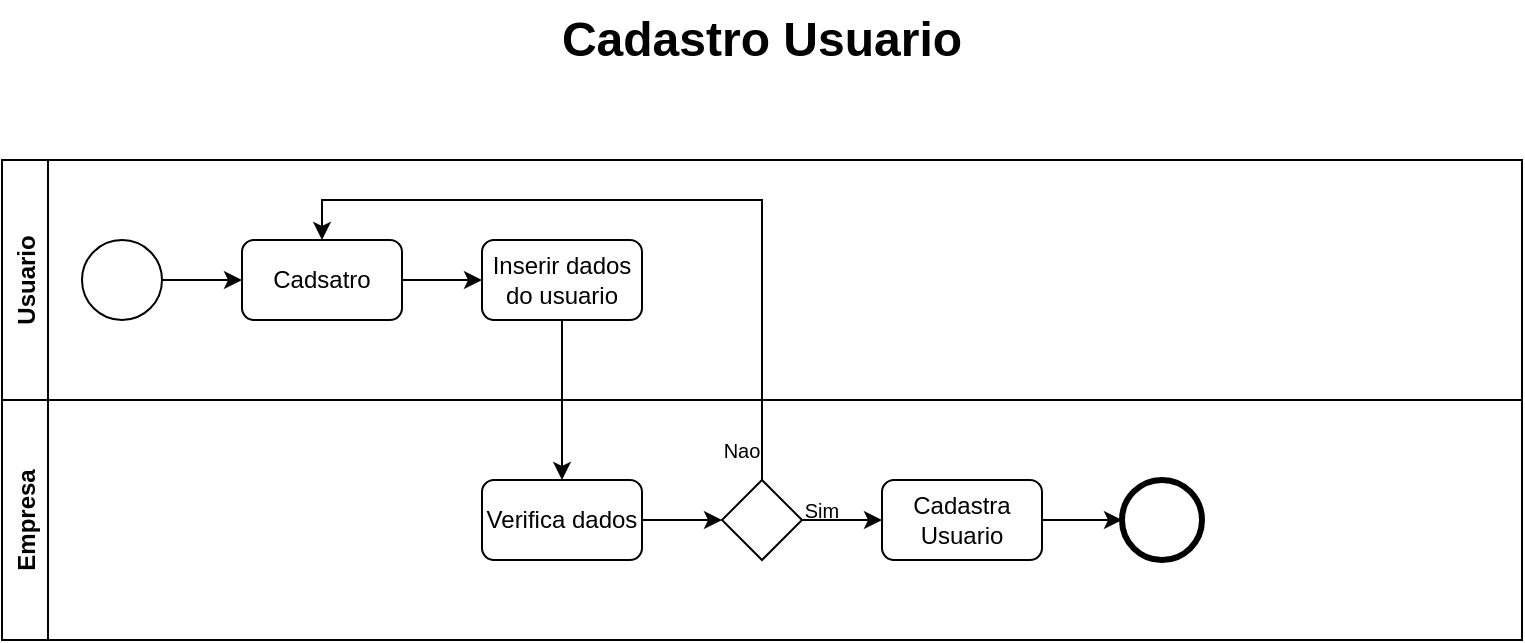<mxfile version="20.2.7" type="device" pages="3"><diagram id="iO8I31M1HO7iEmBMHilC" name="Cadastra Usuario"><mxGraphModel dx="981" dy="1695" grid="1" gridSize="10" guides="1" tooltips="1" connect="1" arrows="1" fold="1" page="1" pageScale="1" pageWidth="827" pageHeight="1169" math="0" shadow="0"><root><mxCell id="0"/><mxCell id="1" parent="0"/><mxCell id="SkQQ3skMiEvJpPwn65Zl-1" value="Usuario" style="swimlane;horizontal=0;" parent="1" vertex="1"><mxGeometry x="40" y="-1080" width="760" height="120" as="geometry"><mxRectangle x="40" y="-1080" width="40" height="150" as="alternateBounds"/></mxGeometry></mxCell><mxCell id="SkQQ3skMiEvJpPwn65Zl-11" style="edgeStyle=orthogonalEdgeStyle;rounded=0;orthogonalLoop=1;jettySize=auto;html=1;exitX=1;exitY=0.5;exitDx=0;exitDy=0;entryX=0;entryY=0.5;entryDx=0;entryDy=0;" parent="SkQQ3skMiEvJpPwn65Zl-1" source="SkQQ3skMiEvJpPwn65Zl-7" target="SkQQ3skMiEvJpPwn65Zl-10" edge="1"><mxGeometry relative="1" as="geometry"/></mxCell><mxCell id="SkQQ3skMiEvJpPwn65Zl-7" value="" style="ellipse;whiteSpace=wrap;html=1;aspect=fixed;" parent="SkQQ3skMiEvJpPwn65Zl-1" vertex="1"><mxGeometry x="40" y="40" width="40" height="40" as="geometry"/></mxCell><mxCell id="SkQQ3skMiEvJpPwn65Zl-10" value="Cadsatro" style="rounded=1;whiteSpace=wrap;html=1;" parent="SkQQ3skMiEvJpPwn65Zl-1" vertex="1"><mxGeometry x="120" y="40" width="80" height="40" as="geometry"/></mxCell><mxCell id="SkQQ3skMiEvJpPwn65Zl-13" value="Inserir dados do usuario" style="rounded=1;whiteSpace=wrap;html=1;" parent="SkQQ3skMiEvJpPwn65Zl-1" vertex="1"><mxGeometry x="240" y="40" width="80" height="40" as="geometry"/></mxCell><mxCell id="SkQQ3skMiEvJpPwn65Zl-4" value="Empresa" style="swimlane;horizontal=0;" parent="1" vertex="1"><mxGeometry x="40" y="-960" width="760" height="120" as="geometry"><mxRectangle x="40" y="-1120" width="40" height="150" as="alternateBounds"/></mxGeometry></mxCell><mxCell id="SkQQ3skMiEvJpPwn65Zl-20" style="edgeStyle=orthogonalEdgeStyle;rounded=0;orthogonalLoop=1;jettySize=auto;html=1;entryX=0;entryY=0.5;entryDx=0;entryDy=0;" parent="SkQQ3skMiEvJpPwn65Zl-4" source="SkQQ3skMiEvJpPwn65Zl-14" target="SkQQ3skMiEvJpPwn65Zl-19" edge="1"><mxGeometry relative="1" as="geometry"/></mxCell><mxCell id="SkQQ3skMiEvJpPwn65Zl-14" value="Verifica dados" style="rounded=1;whiteSpace=wrap;html=1;" parent="SkQQ3skMiEvJpPwn65Zl-4" vertex="1"><mxGeometry x="240" y="40" width="80" height="40" as="geometry"/></mxCell><mxCell id="SkQQ3skMiEvJpPwn65Zl-19" value="" style="rhombus;whiteSpace=wrap;html=1;" parent="SkQQ3skMiEvJpPwn65Zl-4" vertex="1"><mxGeometry x="360" y="40" width="40" height="40" as="geometry"/></mxCell><mxCell id="SkQQ3skMiEvJpPwn65Zl-23" value="Nao" style="text;html=1;strokeColor=none;fillColor=none;align=center;verticalAlign=middle;whiteSpace=wrap;rounded=0;fontSize=10;" parent="SkQQ3skMiEvJpPwn65Zl-4" vertex="1"><mxGeometry x="360" y="20" width="20" height="10" as="geometry"/></mxCell><mxCell id="SkQQ3skMiEvJpPwn65Zl-25" value="Sim" style="text;html=1;strokeColor=none;fillColor=none;align=center;verticalAlign=middle;whiteSpace=wrap;rounded=0;fontSize=10;" parent="SkQQ3skMiEvJpPwn65Zl-4" vertex="1"><mxGeometry x="400" y="50" width="20" height="10" as="geometry"/></mxCell><mxCell id="SkQQ3skMiEvJpPwn65Zl-30" value="Cadastra Usuario" style="rounded=1;whiteSpace=wrap;html=1;" parent="SkQQ3skMiEvJpPwn65Zl-4" vertex="1"><mxGeometry x="440" y="40" width="80" height="40" as="geometry"/></mxCell><mxCell id="SkQQ3skMiEvJpPwn65Zl-31" value="" style="ellipse;whiteSpace=wrap;html=1;aspect=fixed;strokeWidth=3;" parent="SkQQ3skMiEvJpPwn65Zl-4" vertex="1"><mxGeometry x="560" y="40" width="40" height="40" as="geometry"/></mxCell><mxCell id="SkQQ3skMiEvJpPwn65Zl-6" value="Cadastro Usuario" style="text;html=1;strokeColor=none;fillColor=none;align=center;verticalAlign=middle;whiteSpace=wrap;rounded=0;fontSize=24;fontStyle=1" parent="1" vertex="1"><mxGeometry x="272" y="-1160" width="296" height="40" as="geometry"/></mxCell><mxCell id="SkQQ3skMiEvJpPwn65Zl-12" style="edgeStyle=orthogonalEdgeStyle;rounded=0;orthogonalLoop=1;jettySize=auto;html=1;" parent="1" source="SkQQ3skMiEvJpPwn65Zl-10" edge="1"><mxGeometry relative="1" as="geometry"><mxPoint x="280" y="-1020" as="targetPoint"/></mxGeometry></mxCell><mxCell id="SkQQ3skMiEvJpPwn65Zl-16" style="edgeStyle=orthogonalEdgeStyle;rounded=0;orthogonalLoop=1;jettySize=auto;html=1;" parent="1" source="SkQQ3skMiEvJpPwn65Zl-13" edge="1"><mxGeometry relative="1" as="geometry"><mxPoint x="320" y="-920" as="targetPoint"/><Array as="points"><mxPoint x="320" y="-930"/><mxPoint x="320" y="-930"/></Array></mxGeometry></mxCell><mxCell id="SkQQ3skMiEvJpPwn65Zl-22" style="edgeStyle=orthogonalEdgeStyle;rounded=0;orthogonalLoop=1;jettySize=auto;html=1;" parent="1" source="SkQQ3skMiEvJpPwn65Zl-19" target="SkQQ3skMiEvJpPwn65Zl-10" edge="1"><mxGeometry relative="1" as="geometry"><mxPoint x="420" y="-1050" as="targetPoint"/><Array as="points"><mxPoint x="420" y="-1060"/><mxPoint x="200" y="-1060"/></Array></mxGeometry></mxCell><mxCell id="SkQQ3skMiEvJpPwn65Zl-21" style="edgeStyle=orthogonalEdgeStyle;rounded=0;orthogonalLoop=1;jettySize=auto;html=1;" parent="1" source="SkQQ3skMiEvJpPwn65Zl-19" edge="1"><mxGeometry relative="1" as="geometry"><mxPoint x="480" y="-900" as="targetPoint"/></mxGeometry></mxCell><mxCell id="SkQQ3skMiEvJpPwn65Zl-40" style="edgeStyle=orthogonalEdgeStyle;rounded=0;orthogonalLoop=1;jettySize=auto;html=1;" parent="1" source="SkQQ3skMiEvJpPwn65Zl-30" edge="1"><mxGeometry relative="1" as="geometry"><mxPoint x="600" y="-900" as="targetPoint"/></mxGeometry></mxCell></root></mxGraphModel></diagram><diagram id="ekUe22iW17muiKG_mJho" name="Cadastra Especialista"><mxGraphModel dx="981" dy="1695" grid="1" gridSize="10" guides="1" tooltips="1" connect="1" arrows="1" fold="1" page="1" pageScale="1" pageWidth="827" pageHeight="1169" math="0" shadow="0"><root><mxCell id="0"/><mxCell id="1" parent="0"/><mxCell id="Z2DAetVbfxJEDl6Q6rtn-1" value="Especialista" style="swimlane;horizontal=0;fontSize=10;" vertex="1" parent="1"><mxGeometry x="40" y="-1080" width="760" height="120" as="geometry"><mxRectangle x="40" y="-1120" width="40" height="150" as="alternateBounds"/></mxGeometry></mxCell><mxCell id="Z2DAetVbfxJEDl6Q6rtn-2" style="edgeStyle=orthogonalEdgeStyle;rounded=0;orthogonalLoop=1;jettySize=auto;html=1;exitX=1;exitY=0.5;exitDx=0;exitDy=0;entryX=0;entryY=0.5;entryDx=0;entryDy=0;" edge="1" parent="Z2DAetVbfxJEDl6Q6rtn-1" source="Z2DAetVbfxJEDl6Q6rtn-3" target="Z2DAetVbfxJEDl6Q6rtn-4"><mxGeometry relative="1" as="geometry"/></mxCell><mxCell id="Z2DAetVbfxJEDl6Q6rtn-3" value="" style="ellipse;whiteSpace=wrap;html=1;aspect=fixed;" vertex="1" parent="Z2DAetVbfxJEDl6Q6rtn-1"><mxGeometry x="40" y="40" width="40" height="40" as="geometry"/></mxCell><mxCell id="Z2DAetVbfxJEDl6Q6rtn-15" value="" style="edgeStyle=orthogonalEdgeStyle;rounded=0;orthogonalLoop=1;jettySize=auto;html=1;" edge="1" parent="Z2DAetVbfxJEDl6Q6rtn-1" source="Z2DAetVbfxJEDl6Q6rtn-4" target="Z2DAetVbfxJEDl6Q6rtn-5"><mxGeometry relative="1" as="geometry"/></mxCell><mxCell id="Z2DAetVbfxJEDl6Q6rtn-4" value="Cadsatro" style="rounded=1;whiteSpace=wrap;html=1;" vertex="1" parent="Z2DAetVbfxJEDl6Q6rtn-1"><mxGeometry x="120" y="40" width="80" height="40" as="geometry"/></mxCell><mxCell id="Z2DAetVbfxJEDl6Q6rtn-5" value="CV" style="rounded=1;whiteSpace=wrap;html=1;" vertex="1" parent="Z2DAetVbfxJEDl6Q6rtn-1"><mxGeometry x="240" y="40" width="80" height="40" as="geometry"/></mxCell><mxCell id="Z2DAetVbfxJEDl6Q6rtn-13" value="" style="ellipse;whiteSpace=wrap;html=1;aspect=fixed;strokeWidth=3;" vertex="1" parent="Z2DAetVbfxJEDl6Q6rtn-1"><mxGeometry x="640" y="40" width="40" height="40" as="geometry"/></mxCell><mxCell id="Z2DAetVbfxJEDl6Q6rtn-19" style="edgeStyle=orthogonalEdgeStyle;rounded=0;orthogonalLoop=1;jettySize=auto;html=1;entryX=0;entryY=0.5;entryDx=0;entryDy=0;" edge="1" parent="Z2DAetVbfxJEDl6Q6rtn-1" source="Z2DAetVbfxJEDl6Q6rtn-17" target="Z2DAetVbfxJEDl6Q6rtn-13"><mxGeometry relative="1" as="geometry"/></mxCell><mxCell id="Z2DAetVbfxJEDl6Q6rtn-17" value="E-mail" style="rounded=1;whiteSpace=wrap;html=1;" vertex="1" parent="Z2DAetVbfxJEDl6Q6rtn-1"><mxGeometry x="520" y="40" width="80" height="40" as="geometry"/></mxCell><mxCell id="8R3pxQQgkypk3rXiBYMO-2" value="nao aceito ou dados invalidos" style="text;html=1;strokeColor=none;fillColor=none;align=center;verticalAlign=middle;whiteSpace=wrap;rounded=0;fontSize=10;rotation=-90;" vertex="1" parent="Z2DAetVbfxJEDl6Q6rtn-1"><mxGeometry x="380" y="90" width="130" height="30" as="geometry"/></mxCell><mxCell id="Z2DAetVbfxJEDl6Q6rtn-6" value="Empresa" style="swimlane;horizontal=0;" vertex="1" parent="1"><mxGeometry x="40" y="-960" width="760" height="120" as="geometry"><mxRectangle x="40" y="-1120" width="40" height="150" as="alternateBounds"/></mxGeometry></mxCell><mxCell id="Z2DAetVbfxJEDl6Q6rtn-24" style="edgeStyle=orthogonalEdgeStyle;rounded=0;orthogonalLoop=1;jettySize=auto;html=1;" edge="1" parent="Z2DAetVbfxJEDl6Q6rtn-6" source="Z2DAetVbfxJEDl6Q6rtn-8" target="Z2DAetVbfxJEDl6Q6rtn-23"><mxGeometry relative="1" as="geometry"/></mxCell><mxCell id="Z2DAetVbfxJEDl6Q6rtn-8" value="Avaliação do CV" style="rounded=1;whiteSpace=wrap;html=1;" vertex="1" parent="Z2DAetVbfxJEDl6Q6rtn-6"><mxGeometry x="240" y="40" width="80" height="40" as="geometry"/></mxCell><mxCell id="Z2DAetVbfxJEDl6Q6rtn-29" style="edgeStyle=orthogonalEdgeStyle;rounded=0;orthogonalLoop=1;jettySize=auto;html=1;entryX=0;entryY=0.5;entryDx=0;entryDy=0;" edge="1" parent="Z2DAetVbfxJEDl6Q6rtn-6" source="Z2DAetVbfxJEDl6Q6rtn-9" target="Z2DAetVbfxJEDl6Q6rtn-12"><mxGeometry relative="1" as="geometry"/></mxCell><mxCell id="Z2DAetVbfxJEDl6Q6rtn-9" value="" style="rhombus;whiteSpace=wrap;html=1;" vertex="1" parent="Z2DAetVbfxJEDl6Q6rtn-6"><mxGeometry x="440" y="40" width="40" height="40" as="geometry"/></mxCell><mxCell id="Z2DAetVbfxJEDl6Q6rtn-12" value="Cadastra Especialista" style="rounded=1;whiteSpace=wrap;html=1;" vertex="1" parent="Z2DAetVbfxJEDl6Q6rtn-6"><mxGeometry x="520" y="40" width="80" height="40" as="geometry"/></mxCell><mxCell id="Z2DAetVbfxJEDl6Q6rtn-25" style="edgeStyle=orthogonalEdgeStyle;rounded=0;orthogonalLoop=1;jettySize=auto;html=1;" edge="1" parent="Z2DAetVbfxJEDl6Q6rtn-6" source="Z2DAetVbfxJEDl6Q6rtn-23" target="Z2DAetVbfxJEDl6Q6rtn-9"><mxGeometry relative="1" as="geometry"/></mxCell><mxCell id="Z2DAetVbfxJEDl6Q6rtn-23" value="" style="sketch=0;pointerEvents=1;shadow=0;dashed=0;html=1;strokeColor=none;fillColor=#505050;labelPosition=center;verticalLabelPosition=bottom;verticalAlign=top;outlineConnect=0;align=center;shape=mxgraph.office.concepts.clock;labelBackgroundColor=#000000;labelBorderColor=default;" vertex="1" parent="Z2DAetVbfxJEDl6Q6rtn-6"><mxGeometry x="360" y="40" width="40" height="40" as="geometry"/></mxCell><mxCell id="Z2DAetVbfxJEDl6Q6rtn-26" value="3 dias&amp;nbsp;" style="text;html=1;strokeColor=none;fillColor=none;align=center;verticalAlign=middle;whiteSpace=wrap;rounded=0;fontSize=10;" vertex="1" parent="Z2DAetVbfxJEDl6Q6rtn-6"><mxGeometry x="360" y="80" width="40" height="20" as="geometry"/></mxCell><mxCell id="8R3pxQQgkypk3rXiBYMO-1" value="Aceito" style="text;html=1;strokeColor=none;fillColor=none;align=center;verticalAlign=middle;whiteSpace=wrap;rounded=0;fontSize=10;" vertex="1" parent="Z2DAetVbfxJEDl6Q6rtn-6"><mxGeometry x="480" y="30" width="40" height="30" as="geometry"/></mxCell><mxCell id="Z2DAetVbfxJEDl6Q6rtn-14" value="Cadastro Especialista" style="text;html=1;strokeColor=none;fillColor=none;align=center;verticalAlign=middle;whiteSpace=wrap;rounded=0;fontSize=21;fontStyle=1" vertex="1" parent="1"><mxGeometry x="285" y="-1160" width="270" height="40" as="geometry"/></mxCell><mxCell id="Z2DAetVbfxJEDl6Q6rtn-16" value="" style="edgeStyle=orthogonalEdgeStyle;rounded=0;orthogonalLoop=1;jettySize=auto;html=1;" edge="1" parent="1" source="Z2DAetVbfxJEDl6Q6rtn-5" target="Z2DAetVbfxJEDl6Q6rtn-8"><mxGeometry relative="1" as="geometry"/></mxCell><mxCell id="Z2DAetVbfxJEDl6Q6rtn-31" style="edgeStyle=orthogonalEdgeStyle;rounded=0;orthogonalLoop=1;jettySize=auto;html=1;entryX=0.5;entryY=0;entryDx=0;entryDy=0;" edge="1" parent="1" source="Z2DAetVbfxJEDl6Q6rtn-9" target="Z2DAetVbfxJEDl6Q6rtn-4"><mxGeometry relative="1" as="geometry"><Array as="points"><mxPoint x="500" y="-1060"/><mxPoint x="200" y="-1060"/></Array></mxGeometry></mxCell><mxCell id="8R3pxQQgkypk3rXiBYMO-3" style="edgeStyle=orthogonalEdgeStyle;rounded=0;orthogonalLoop=1;jettySize=auto;html=1;entryX=0.5;entryY=1;entryDx=0;entryDy=0;fontSize=12;" edge="1" parent="1" source="Z2DAetVbfxJEDl6Q6rtn-12" target="Z2DAetVbfxJEDl6Q6rtn-17"><mxGeometry relative="1" as="geometry"/></mxCell></root></mxGraphModel></diagram><diagram id="RKBePrLgRS3m_8a96r1W" name="Anuncio Objeto"><mxGraphModel dx="981" dy="1695" grid="1" gridSize="10" guides="1" tooltips="1" connect="1" arrows="1" fold="1" page="1" pageScale="1" pageWidth="827" pageHeight="1169" math="0" shadow="0"><root><mxCell id="0"/><mxCell id="1" parent="0"/><mxCell id="gaV7Ag5laNcKadS2PScc-34" value="Empresa" style="swimlane;horizontal=0;" vertex="1" parent="1"><mxGeometry x="40" y="-960" width="840" height="120" as="geometry"><mxRectangle x="40" y="-1120" width="40" height="150" as="alternateBounds"/></mxGeometry></mxCell><mxCell id="gaV7Ag5laNcKadS2PScc-35" style="edgeStyle=orthogonalEdgeStyle;rounded=0;orthogonalLoop=1;jettySize=auto;html=1;" edge="1" parent="gaV7Ag5laNcKadS2PScc-34" source="gaV7Ag5laNcKadS2PScc-36" target="gaV7Ag5laNcKadS2PScc-41"><mxGeometry relative="1" as="geometry"/></mxCell><mxCell id="gaV7Ag5laNcKadS2PScc-36" value="Verificacao do objeto" style="rounded=1;whiteSpace=wrap;html=1;" vertex="1" parent="gaV7Ag5laNcKadS2PScc-34"><mxGeometry x="240" y="40" width="80" height="40" as="geometry"/></mxCell><mxCell id="gaV7Ag5laNcKadS2PScc-37" style="edgeStyle=orthogonalEdgeStyle;rounded=0;orthogonalLoop=1;jettySize=auto;html=1;entryX=0;entryY=0.5;entryDx=0;entryDy=0;" edge="1" parent="gaV7Ag5laNcKadS2PScc-34" source="gaV7Ag5laNcKadS2PScc-38" target="gaV7Ag5laNcKadS2PScc-39"><mxGeometry relative="1" as="geometry"/></mxCell><mxCell id="gaV7Ag5laNcKadS2PScc-38" value="" style="rhombus;whiteSpace=wrap;html=1;" vertex="1" parent="gaV7Ag5laNcKadS2PScc-34"><mxGeometry x="440" y="40" width="40" height="40" as="geometry"/></mxCell><mxCell id="UkWhrCdeGhljpICx2GYH-1" style="edgeStyle=orthogonalEdgeStyle;rounded=0;orthogonalLoop=1;jettySize=auto;html=1;entryX=0;entryY=0.5;entryDx=0;entryDy=0;fontSize=10;" edge="1" parent="gaV7Ag5laNcKadS2PScc-34" source="gaV7Ag5laNcKadS2PScc-39" target="lizDOFjgCPWOmDccgxKl-5"><mxGeometry relative="1" as="geometry"/></mxCell><mxCell id="gaV7Ag5laNcKadS2PScc-39" value="Postagem do anuncio" style="rounded=1;whiteSpace=wrap;html=1;align=center;fontStyle=0;horizontal=1;verticalAlign=middle;" vertex="1" parent="gaV7Ag5laNcKadS2PScc-34"><mxGeometry x="520" y="40" width="80" height="40" as="geometry"/></mxCell><mxCell id="gaV7Ag5laNcKadS2PScc-40" style="edgeStyle=orthogonalEdgeStyle;rounded=0;orthogonalLoop=1;jettySize=auto;html=1;" edge="1" parent="gaV7Ag5laNcKadS2PScc-34" source="gaV7Ag5laNcKadS2PScc-41" target="gaV7Ag5laNcKadS2PScc-38"><mxGeometry relative="1" as="geometry"/></mxCell><mxCell id="gaV7Ag5laNcKadS2PScc-41" value="" style="sketch=0;pointerEvents=1;shadow=0;dashed=0;html=1;strokeColor=none;fillColor=#505050;labelPosition=center;verticalLabelPosition=bottom;verticalAlign=top;outlineConnect=0;align=center;shape=mxgraph.office.concepts.clock;labelBackgroundColor=#000000;labelBorderColor=default;" vertex="1" parent="gaV7Ag5laNcKadS2PScc-34"><mxGeometry x="360" y="40" width="40" height="40" as="geometry"/></mxCell><mxCell id="gaV7Ag5laNcKadS2PScc-42" value="1 dia" style="text;html=1;strokeColor=none;fillColor=none;align=center;verticalAlign=middle;whiteSpace=wrap;rounded=0;fontSize=10;" vertex="1" parent="gaV7Ag5laNcKadS2PScc-34"><mxGeometry x="360" y="80" width="40" height="20" as="geometry"/></mxCell><mxCell id="gaV7Ag5laNcKadS2PScc-43" value="&lt;span style=&quot;background-color: initial;&quot;&gt;Dados aceitos&lt;/span&gt;" style="text;html=1;strokeColor=none;fillColor=none;align=center;verticalAlign=middle;whiteSpace=wrap;rounded=0;fontSize=10;" vertex="1" parent="gaV7Ag5laNcKadS2PScc-34"><mxGeometry x="480" y="30" width="40" height="30" as="geometry"/></mxCell><mxCell id="lizDOFjgCPWOmDccgxKl-5" value="Envia notificacao" style="rounded=1;whiteSpace=wrap;html=1;" vertex="1" parent="gaV7Ag5laNcKadS2PScc-34"><mxGeometry x="640" y="40" width="80" height="40" as="geometry"/></mxCell><mxCell id="gaV7Ag5laNcKadS2PScc-25" value="Especialista" style="swimlane;horizontal=0;fontSize=10;" vertex="1" parent="gaV7Ag5laNcKadS2PScc-34"><mxGeometry y="-120" width="840" height="120" as="geometry"><mxRectangle x="40" y="-1080" width="40" height="150" as="alternateBounds"/></mxGeometry></mxCell><mxCell id="gaV7Ag5laNcKadS2PScc-26" style="edgeStyle=orthogonalEdgeStyle;rounded=0;orthogonalLoop=1;jettySize=auto;html=1;exitX=1;exitY=0.5;exitDx=0;exitDy=0;entryX=0;entryY=0.5;entryDx=0;entryDy=0;" edge="1" parent="gaV7Ag5laNcKadS2PScc-25" source="gaV7Ag5laNcKadS2PScc-27" target="gaV7Ag5laNcKadS2PScc-29"><mxGeometry relative="1" as="geometry"/></mxCell><mxCell id="gaV7Ag5laNcKadS2PScc-27" value="" style="ellipse;whiteSpace=wrap;html=1;aspect=fixed;" vertex="1" parent="gaV7Ag5laNcKadS2PScc-25"><mxGeometry x="40" y="40" width="40" height="40" as="geometry"/></mxCell><mxCell id="gaV7Ag5laNcKadS2PScc-28" value="" style="edgeStyle=orthogonalEdgeStyle;rounded=0;orthogonalLoop=1;jettySize=auto;html=1;" edge="1" parent="gaV7Ag5laNcKadS2PScc-25" source="gaV7Ag5laNcKadS2PScc-29" target="gaV7Ag5laNcKadS2PScc-30"><mxGeometry relative="1" as="geometry"/></mxCell><mxCell id="gaV7Ag5laNcKadS2PScc-29" value="Anunciar" style="rounded=1;whiteSpace=wrap;html=1;" vertex="1" parent="gaV7Ag5laNcKadS2PScc-25"><mxGeometry x="120" y="40" width="80" height="40" as="geometry"/></mxCell><mxCell id="gaV7Ag5laNcKadS2PScc-30" value="Inserir dados do objeto" style="rounded=1;whiteSpace=wrap;html=1;" vertex="1" parent="gaV7Ag5laNcKadS2PScc-25"><mxGeometry x="240" y="40" width="80" height="40" as="geometry"/></mxCell><mxCell id="gaV7Ag5laNcKadS2PScc-31" value="" style="ellipse;whiteSpace=wrap;html=1;aspect=fixed;strokeWidth=3;" vertex="1" parent="gaV7Ag5laNcKadS2PScc-25"><mxGeometry x="760" y="40" width="40" height="40" as="geometry"/></mxCell><mxCell id="gaV7Ag5laNcKadS2PScc-32" style="edgeStyle=orthogonalEdgeStyle;rounded=0;orthogonalLoop=1;jettySize=auto;html=1;entryX=0;entryY=0.5;entryDx=0;entryDy=0;" edge="1" parent="gaV7Ag5laNcKadS2PScc-25" source="gaV7Ag5laNcKadS2PScc-33" target="gaV7Ag5laNcKadS2PScc-31"><mxGeometry relative="1" as="geometry"/></mxCell><mxCell id="gaV7Ag5laNcKadS2PScc-33" value="Recebe notificacao" style="rounded=1;whiteSpace=wrap;html=1;" vertex="1" parent="gaV7Ag5laNcKadS2PScc-25"><mxGeometry x="640" y="40" width="80" height="40" as="geometry"/></mxCell><mxCell id="gaV7Ag5laNcKadS2PScc-44" value="Dados nao aceito ou incorretos" style="text;html=1;strokeColor=none;fillColor=none;align=center;verticalAlign=middle;whiteSpace=wrap;rounded=0;fontSize=10;rotation=-90;" vertex="1" parent="gaV7Ag5laNcKadS2PScc-25"><mxGeometry x="390" y="70" width="114.75" height="57" as="geometry"/></mxCell><mxCell id="gaV7Ag5laNcKadS2PScc-47" style="edgeStyle=orthogonalEdgeStyle;rounded=0;orthogonalLoop=1;jettySize=auto;html=1;entryX=0.5;entryY=0;entryDx=0;entryDy=0;" edge="1" parent="gaV7Ag5laNcKadS2PScc-34" source="gaV7Ag5laNcKadS2PScc-38" target="gaV7Ag5laNcKadS2PScc-29"><mxGeometry relative="1" as="geometry"><Array as="points"><mxPoint x="460" y="-100"/><mxPoint x="160" y="-100"/></Array></mxGeometry></mxCell><mxCell id="gaV7Ag5laNcKadS2PScc-46" value="" style="edgeStyle=orthogonalEdgeStyle;rounded=0;orthogonalLoop=1;jettySize=auto;html=1;" edge="1" parent="gaV7Ag5laNcKadS2PScc-34" source="gaV7Ag5laNcKadS2PScc-30" target="gaV7Ag5laNcKadS2PScc-36"><mxGeometry relative="1" as="geometry"/></mxCell><mxCell id="lizDOFjgCPWOmDccgxKl-6" style="edgeStyle=orthogonalEdgeStyle;rounded=0;orthogonalLoop=1;jettySize=auto;html=1;entryX=0.5;entryY=1;entryDx=0;entryDy=0;fontSize=10;" edge="1" parent="gaV7Ag5laNcKadS2PScc-34" source="lizDOFjgCPWOmDccgxKl-5" target="gaV7Ag5laNcKadS2PScc-33"><mxGeometry relative="1" as="geometry"/></mxCell><mxCell id="gaV7Ag5laNcKadS2PScc-45" value="Anuncio do Objeto" style="text;html=1;strokeColor=none;fillColor=none;align=center;verticalAlign=middle;whiteSpace=wrap;rounded=0;fontSize=21;fontStyle=1" vertex="1" parent="1"><mxGeometry x="352" y="-1160" width="216" height="40" as="geometry"/></mxCell></root></mxGraphModel></diagram></mxfile>